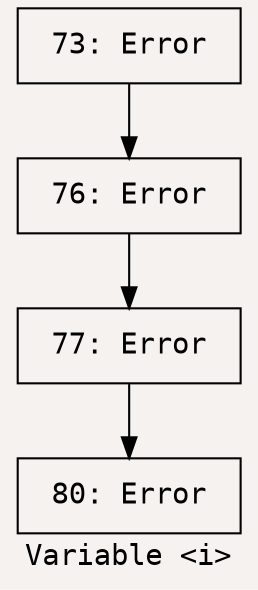 digraph {
	label="Variable <i>"
	bgcolor="#f5f2f0"
	node [shape=box]
	node [fontname="Consolas,Monaco,'Andale Mono','Ubuntu Mono',monospace"]
	fontname="Consolas,Monaco,'Andale Mono','Ubuntu Mono',monospace"
	73 [label=" 73: Error "]
	76 [label=" 76: Error "]
	73 -> 76
	77 [label=" 77: Error "]
	76 -> 77
	80 [label=" 80: Error "]
	77 -> 80
}
